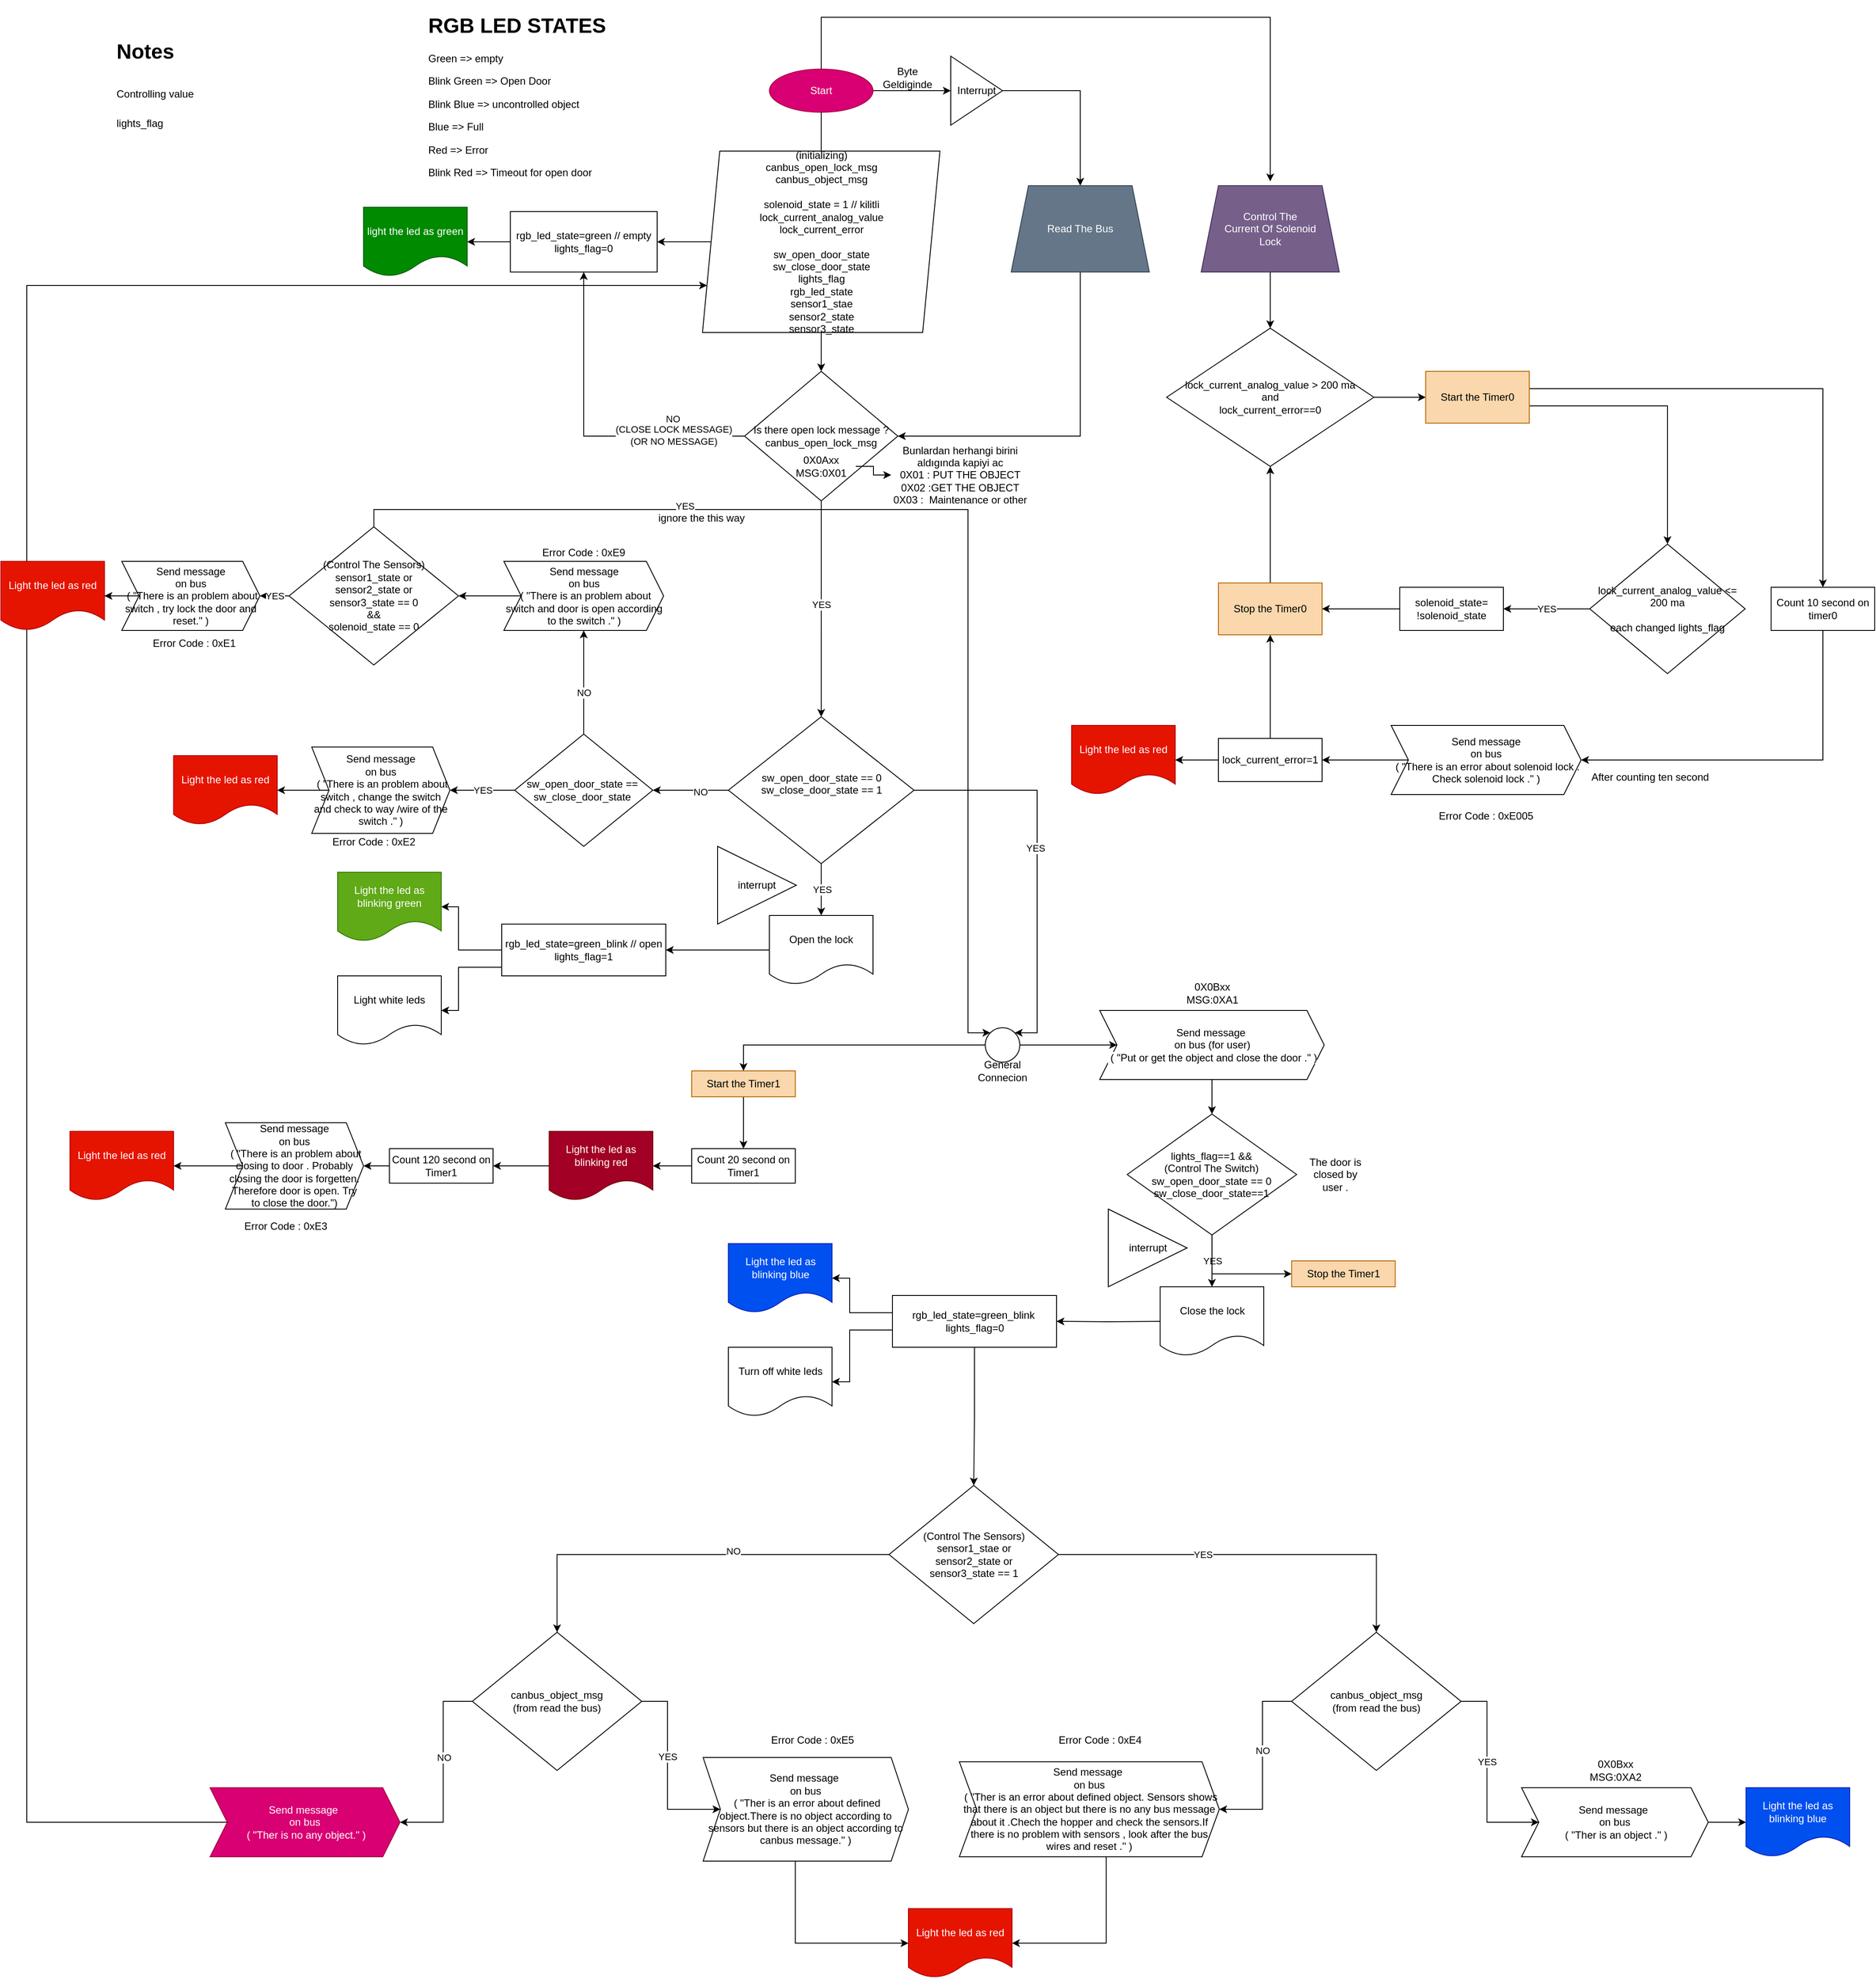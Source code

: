 <mxfile version="14.5.1" type="github">
  <diagram name="Page-1" id="edf60f1a-56cd-e834-aa8a-f176f3a09ee4">
    <mxGraphModel dx="1494" dy="1085" grid="1" gridSize="10" guides="1" tooltips="1" connect="1" arrows="1" fold="1" page="1" pageScale="1" pageWidth="1100" pageHeight="850" background="#ffffff" math="0" shadow="0">
      <root>
        <mxCell id="0" />
        <mxCell id="1" parent="0" />
        <mxCell id="D5FVr0X5BtPUz_qfZQi5-5" style="edgeStyle=orthogonalEdgeStyle;rounded=0;orthogonalLoop=1;jettySize=auto;html=1;" parent="1" source="D5FVr0X5BtPUz_qfZQi5-3" edge="1">
          <mxGeometry relative="1" as="geometry">
            <mxPoint x="-130.0" y="-540" as="targetPoint" />
          </mxGeometry>
        </mxCell>
        <mxCell id="D5FVr0X5BtPUz_qfZQi5-35" style="edgeStyle=orthogonalEdgeStyle;rounded=0;orthogonalLoop=1;jettySize=auto;html=1;entryX=0.5;entryY=0;entryDx=0;entryDy=0;" parent="1" source="D5FVr0X5BtPUz_qfZQi5-46" target="D5FVr0X5BtPUz_qfZQi5-34" edge="1">
          <mxGeometry relative="1" as="geometry" />
        </mxCell>
        <mxCell id="D5FVr0X5BtPUz_qfZQi5-44" style="edgeStyle=orthogonalEdgeStyle;rounded=0;orthogonalLoop=1;jettySize=auto;html=1;" parent="1" source="D5FVr0X5BtPUz_qfZQi5-3" edge="1">
          <mxGeometry relative="1" as="geometry">
            <mxPoint x="390" y="-530" as="targetPoint" />
            <Array as="points">
              <mxPoint x="-130" y="-720" />
            </Array>
          </mxGeometry>
        </mxCell>
        <mxCell id="D5FVr0X5BtPUz_qfZQi5-48" style="edgeStyle=orthogonalEdgeStyle;rounded=0;orthogonalLoop=1;jettySize=auto;html=1;entryX=0;entryY=0.5;entryDx=0;entryDy=0;" parent="1" source="D5FVr0X5BtPUz_qfZQi5-3" target="D5FVr0X5BtPUz_qfZQi5-46" edge="1">
          <mxGeometry relative="1" as="geometry">
            <mxPoint y="-635" as="targetPoint" />
          </mxGeometry>
        </mxCell>
        <mxCell id="D5FVr0X5BtPUz_qfZQi5-3" value="Start" style="ellipse;whiteSpace=wrap;html=1;fillColor=#d80073;strokeColor=#A50040;fontColor=#ffffff;" parent="1" vertex="1">
          <mxGeometry x="-190" y="-660" width="120" height="50" as="geometry" />
        </mxCell>
        <mxCell id="D5FVr0X5BtPUz_qfZQi5-10" style="edgeStyle=orthogonalEdgeStyle;rounded=0;orthogonalLoop=1;jettySize=auto;html=1;entryX=0.5;entryY=0;entryDx=0;entryDy=0;" parent="1" source="D5FVr0X5BtPUz_qfZQi5-6" edge="1">
          <mxGeometry relative="1" as="geometry">
            <mxPoint x="-130.0" y="-310" as="targetPoint" />
          </mxGeometry>
        </mxCell>
        <mxCell id="D5FVr0X5BtPUz_qfZQi5-16" style="edgeStyle=orthogonalEdgeStyle;rounded=0;orthogonalLoop=1;jettySize=auto;html=1;" parent="1" source="D5FVr0X5BtPUz_qfZQi5-6" edge="1">
          <mxGeometry relative="1" as="geometry">
            <mxPoint x="-320" y="-460" as="targetPoint" />
          </mxGeometry>
        </mxCell>
        <mxCell id="D5FVr0X5BtPUz_qfZQi5-6" value="(initializing)&lt;br&gt;canbus_open_lock_msg&lt;br&gt;canbus_object_msg&lt;br&gt;&lt;br&gt;solenoid_state = 1 // kilitli&lt;br&gt;lock_current_analog_value&lt;br&gt;lock_current_error&lt;br&gt;&lt;br&gt;sw_open_door_state&lt;br&gt;sw_close_door_state&lt;br&gt;lights_flag&lt;br&gt;rgb_led_state&lt;br&gt;sensor1_stae&lt;br&gt;sensor2_state&lt;br&gt;sensor3_state" style="shape=parallelogram;perimeter=parallelogramPerimeter;whiteSpace=wrap;html=1;fixedSize=1;" parent="1" vertex="1">
          <mxGeometry x="-267.5" y="-565" width="275" height="210" as="geometry" />
        </mxCell>
        <mxCell id="D5FVr0X5BtPUz_qfZQi5-15" style="edgeStyle=orthogonalEdgeStyle;rounded=0;orthogonalLoop=1;jettySize=auto;html=1;entryX=0.5;entryY=0;entryDx=0;entryDy=0;" parent="1" source="D5FVr0X5BtPUz_qfZQi5-11" target="D5FVr0X5BtPUz_qfZQi5-24" edge="1">
          <mxGeometry relative="1" as="geometry">
            <mxPoint x="-130" y="80" as="targetPoint" />
            <Array as="points" />
          </mxGeometry>
        </mxCell>
        <mxCell id="D5FVr0X5BtPUz_qfZQi5-21" value="YES" style="edgeLabel;html=1;align=center;verticalAlign=middle;resizable=0;points=[];" parent="D5FVr0X5BtPUz_qfZQi5-15" vertex="1" connectable="0">
          <mxGeometry x="-0.691" y="-1" relative="1" as="geometry">
            <mxPoint x="0.9" y="81.1" as="offset" />
          </mxGeometry>
        </mxCell>
        <mxCell id="D5FVr0X5BtPUz_qfZQi5-18" style="edgeStyle=orthogonalEdgeStyle;rounded=0;orthogonalLoop=1;jettySize=auto;html=1;entryX=0.5;entryY=1;entryDx=0;entryDy=0;" parent="1" source="D5FVr0X5BtPUz_qfZQi5-11" target="D5FVr0X5BtPUz_qfZQi5-17" edge="1">
          <mxGeometry relative="1" as="geometry" />
        </mxCell>
        <mxCell id="D5FVr0X5BtPUz_qfZQi5-19" value="NO" style="edgeLabel;html=1;align=center;verticalAlign=middle;resizable=0;points=[];" parent="D5FVr0X5BtPUz_qfZQi5-18" vertex="1" connectable="0">
          <mxGeometry x="-0.831" y="-2" relative="1" as="geometry">
            <mxPoint x="-51.5" y="-18.06" as="offset" />
          </mxGeometry>
        </mxCell>
        <mxCell id="D5FVr0X5BtPUz_qfZQi5-20" value="(CLOSE LOCK MESSAGE)&lt;br&gt;(OR NO MESSAGE)" style="edgeLabel;html=1;align=center;verticalAlign=middle;resizable=0;points=[];" parent="D5FVr0X5BtPUz_qfZQi5-18" vertex="1" connectable="0">
          <mxGeometry x="-0.439" y="-1" relative="1" as="geometry">
            <mxPoint x="22.5" as="offset" />
          </mxGeometry>
        </mxCell>
        <mxCell id="D5FVr0X5BtPUz_qfZQi5-11" value="Is there open lock message ?&lt;br&gt;canbus_open_lock_msg" style="rhombus;whiteSpace=wrap;html=1;" parent="1" vertex="1">
          <mxGeometry x="-218.75" y="-310" width="177.5" height="150" as="geometry" />
        </mxCell>
        <mxCell id="D5FVr0X5BtPUz_qfZQi5-33" style="edgeStyle=orthogonalEdgeStyle;rounded=0;orthogonalLoop=1;jettySize=auto;html=1;entryX=1;entryY=0.5;entryDx=0;entryDy=0;" parent="1" source="D5FVr0X5BtPUz_qfZQi5-17" target="D5FVr0X5BtPUz_qfZQi5-32" edge="1">
          <mxGeometry relative="1" as="geometry" />
        </mxCell>
        <mxCell id="D5FVr0X5BtPUz_qfZQi5-17" value="rgb_led_state=green // empty&lt;br&gt;lights_flag=0" style="rounded=0;whiteSpace=wrap;html=1;" parent="1" vertex="1">
          <mxGeometry x="-490" y="-495" width="170" height="70" as="geometry" />
        </mxCell>
        <mxCell id="D5FVr0X5BtPUz_qfZQi5-26" value="YES" style="edgeStyle=orthogonalEdgeStyle;rounded=0;orthogonalLoop=1;jettySize=auto;html=1;entryX=0.5;entryY=0;entryDx=0;entryDy=0;" parent="1" source="D5FVr0X5BtPUz_qfZQi5-24" edge="1">
          <mxGeometry relative="1" as="geometry">
            <mxPoint x="-130" y="320" as="targetPoint" />
            <Array as="points" />
          </mxGeometry>
        </mxCell>
        <mxCell id="D5FVr0X5BtPUz_qfZQi5-78" style="edgeStyle=orthogonalEdgeStyle;rounded=0;orthogonalLoop=1;jettySize=auto;html=1;entryX=1;entryY=0;entryDx=0;entryDy=0;" parent="1" source="D5FVr0X5BtPUz_qfZQi5-24" target="D5FVr0X5BtPUz_qfZQi5-171" edge="1">
          <mxGeometry relative="1" as="geometry">
            <mxPoint x="80" y="390" as="targetPoint" />
            <Array as="points">
              <mxPoint x="120" y="175" />
              <mxPoint x="120" y="456" />
            </Array>
          </mxGeometry>
        </mxCell>
        <mxCell id="D5FVr0X5BtPUz_qfZQi5-79" value="YES" style="edgeLabel;html=1;align=center;verticalAlign=middle;resizable=0;points=[];" parent="D5FVr0X5BtPUz_qfZQi5-78" vertex="1" connectable="0">
          <mxGeometry x="-0.069" y="-2" relative="1" as="geometry">
            <mxPoint as="offset" />
          </mxGeometry>
        </mxCell>
        <mxCell id="MWrZeghzE-EOdqpb_YKr-6" value="" style="edgeStyle=orthogonalEdgeStyle;rounded=0;orthogonalLoop=1;jettySize=auto;html=1;" parent="1" source="D5FVr0X5BtPUz_qfZQi5-24" target="MWrZeghzE-EOdqpb_YKr-3" edge="1">
          <mxGeometry relative="1" as="geometry" />
        </mxCell>
        <mxCell id="MWrZeghzE-EOdqpb_YKr-7" value="NO" style="edgeLabel;html=1;align=center;verticalAlign=middle;resizable=0;points=[];" parent="MWrZeghzE-EOdqpb_YKr-6" vertex="1" connectable="0">
          <mxGeometry x="-0.249" y="2" relative="1" as="geometry">
            <mxPoint as="offset" />
          </mxGeometry>
        </mxCell>
        <mxCell id="D5FVr0X5BtPUz_qfZQi5-24" value="sw_open_door_state == 0&lt;span&gt;&lt;br&gt;sw_close_door_state == 1&lt;br&gt;&lt;/span&gt;&lt;span&gt;&lt;br&gt;&lt;/span&gt;" style="rhombus;whiteSpace=wrap;html=1;" parent="1" vertex="1">
          <mxGeometry x="-237.5" y="90" width="215" height="170" as="geometry" />
        </mxCell>
        <mxCell id="D5FVr0X5BtPUz_qfZQi5-63" style="edgeStyle=orthogonalEdgeStyle;rounded=0;orthogonalLoop=1;jettySize=auto;html=1;entryX=1;entryY=0.5;entryDx=0;entryDy=0;" parent="1" source="D5FVr0X5BtPUz_qfZQi5-31" target="D5FVr0X5BtPUz_qfZQi5-61" edge="1">
          <mxGeometry relative="1" as="geometry" />
        </mxCell>
        <mxCell id="D5FVr0X5BtPUz_qfZQi5-31" value="Open the lock" style="shape=document;whiteSpace=wrap;html=1;boundedLbl=1;" parent="1" vertex="1">
          <mxGeometry x="-190" y="320" width="120" height="80" as="geometry" />
        </mxCell>
        <mxCell id="D5FVr0X5BtPUz_qfZQi5-32" value="light the led as green" style="shape=document;whiteSpace=wrap;html=1;boundedLbl=1;fillColor=#008a00;strokeColor=#005700;fontColor=#ffffff;" parent="1" vertex="1">
          <mxGeometry x="-660" y="-500" width="120" height="80" as="geometry" />
        </mxCell>
        <mxCell id="D5FVr0X5BtPUz_qfZQi5-36" style="edgeStyle=orthogonalEdgeStyle;rounded=0;orthogonalLoop=1;jettySize=auto;html=1;entryX=1;entryY=0.5;entryDx=0;entryDy=0;" parent="1" source="D5FVr0X5BtPUz_qfZQi5-34" target="D5FVr0X5BtPUz_qfZQi5-11" edge="1">
          <mxGeometry relative="1" as="geometry">
            <Array as="points">
              <mxPoint x="170" y="-235" />
            </Array>
          </mxGeometry>
        </mxCell>
        <mxCell id="D5FVr0X5BtPUz_qfZQi5-34" value="Read The Bus" style="shape=trapezoid;perimeter=trapezoidPerimeter;whiteSpace=wrap;html=1;fixedSize=1;fillColor=#647687;strokeColor=#314354;fontColor=#ffffff;" parent="1" vertex="1">
          <mxGeometry x="90" y="-525" width="160" height="100" as="geometry" />
        </mxCell>
        <mxCell id="D5FVr0X5BtPUz_qfZQi5-37" value="interrupt" style="triangle;whiteSpace=wrap;html=1;" parent="1" vertex="1">
          <mxGeometry x="202.5" y="660" width="91.25" height="90" as="geometry" />
        </mxCell>
        <mxCell id="MWrZeghzE-EOdqpb_YKr-21" style="edgeStyle=orthogonalEdgeStyle;rounded=0;orthogonalLoop=1;jettySize=auto;html=1;entryX=1;entryY=0.5;entryDx=0;entryDy=0;" parent="1" source="D5FVr0X5BtPUz_qfZQi5-40" target="MWrZeghzE-EOdqpb_YKr-20" edge="1">
          <mxGeometry relative="1" as="geometry" />
        </mxCell>
        <mxCell id="D5FVr0X5BtPUz_qfZQi5-40" value="Send message &lt;br&gt;on bus&lt;br&gt;&amp;nbsp;( &quot;There is an problem about switch and door is open according to the switch .&quot; )" style="shape=step;perimeter=stepPerimeter;whiteSpace=wrap;html=1;fixedSize=1;rotation=0;" parent="1" vertex="1">
          <mxGeometry x="-497.5" y="-90" width="185" height="80" as="geometry" />
        </mxCell>
        <mxCell id="D5FVr0X5BtPUz_qfZQi5-58" style="edgeStyle=orthogonalEdgeStyle;rounded=0;orthogonalLoop=1;jettySize=auto;html=1;" parent="1" source="D5FVr0X5BtPUz_qfZQi5-45" target="D5FVr0X5BtPUz_qfZQi5-57" edge="1">
          <mxGeometry relative="1" as="geometry" />
        </mxCell>
        <mxCell id="D5FVr0X5BtPUz_qfZQi5-45" value="Control The &lt;br&gt;Current Of Solenoid&lt;br&gt;Lock" style="shape=trapezoid;perimeter=trapezoidPerimeter;whiteSpace=wrap;html=1;fixedSize=1;fillColor=#76608a;strokeColor=#432D57;fontColor=#ffffff;" parent="1" vertex="1">
          <mxGeometry x="310" y="-525" width="160" height="100" as="geometry" />
        </mxCell>
        <mxCell id="D5FVr0X5BtPUz_qfZQi5-46" value="Interrupt" style="triangle;whiteSpace=wrap;html=1;" parent="1" vertex="1">
          <mxGeometry x="20" y="-675" width="60" height="80" as="geometry" />
        </mxCell>
        <mxCell id="D5FVr0X5BtPUz_qfZQi5-49" value="Byte Geldiginde&lt;br&gt;" style="text;html=1;strokeColor=none;fillColor=none;align=center;verticalAlign=middle;whiteSpace=wrap;rounded=0;" parent="1" vertex="1">
          <mxGeometry x="-50" y="-660" width="40" height="20" as="geometry" />
        </mxCell>
        <mxCell id="D5FVr0X5BtPUz_qfZQi5-52" value="YES" style="edgeStyle=orthogonalEdgeStyle;rounded=0;orthogonalLoop=1;jettySize=auto;html=1;exitX=0.5;exitY=1;exitDx=0;exitDy=0;" parent="1" source="D5FVr0X5BtPUz_qfZQi5-50" edge="1">
          <mxGeometry relative="1" as="geometry">
            <mxPoint x="322.5" y="750" as="targetPoint" />
            <mxPoint x="322.5" y="679.996" as="sourcePoint" />
            <Array as="points">
              <mxPoint x="323" y="720" />
              <mxPoint x="323" y="720" />
            </Array>
          </mxGeometry>
        </mxCell>
        <mxCell id="MWrZeghzE-EOdqpb_YKr-35" style="edgeStyle=orthogonalEdgeStyle;rounded=0;orthogonalLoop=1;jettySize=auto;html=1;entryX=0;entryY=0.5;entryDx=0;entryDy=0;" parent="1" source="D5FVr0X5BtPUz_qfZQi5-50" target="D5FVr0X5BtPUz_qfZQi5-103" edge="1">
          <mxGeometry relative="1" as="geometry">
            <Array as="points">
              <mxPoint x="323" y="735" />
            </Array>
          </mxGeometry>
        </mxCell>
        <mxCell id="D5FVr0X5BtPUz_qfZQi5-50" value="lights_flag==1 &amp;amp;&amp;amp;&lt;br&gt;(Control The Switch)&lt;br&gt;sw_open_door_state == 0&lt;br&gt;sw_close_door_state==1" style="rhombus;whiteSpace=wrap;html=1;" parent="1" vertex="1">
          <mxGeometry x="224.37" y="550" width="196.25" height="140" as="geometry" />
        </mxCell>
        <mxCell id="D5FVr0X5BtPUz_qfZQi5-56" value="Close the lock" style="shape=document;whiteSpace=wrap;html=1;boundedLbl=1;" parent="1" vertex="1">
          <mxGeometry x="262.5" y="750" width="120" height="80" as="geometry" />
        </mxCell>
        <mxCell id="D5FVr0X5BtPUz_qfZQi5-137" style="edgeStyle=orthogonalEdgeStyle;rounded=0;orthogonalLoop=1;jettySize=auto;html=1;" parent="1" source="D5FVr0X5BtPUz_qfZQi5-57" target="D5FVr0X5BtPUz_qfZQi5-136" edge="1">
          <mxGeometry relative="1" as="geometry" />
        </mxCell>
        <mxCell id="D5FVr0X5BtPUz_qfZQi5-57" value="lock_current_analog_value &amp;gt; 200 ma&lt;br&gt;and&lt;br&gt;lock_current_error==0" style="rhombus;whiteSpace=wrap;html=1;" parent="1" vertex="1">
          <mxGeometry x="270" y="-360" width="240" height="160" as="geometry" />
        </mxCell>
        <mxCell id="D5FVr0X5BtPUz_qfZQi5-163" style="edgeStyle=orthogonalEdgeStyle;rounded=0;orthogonalLoop=1;jettySize=auto;html=1;entryX=1;entryY=0.5;entryDx=0;entryDy=0;" parent="1" source="D5FVr0X5BtPUz_qfZQi5-59" target="D5FVr0X5BtPUz_qfZQi5-161" edge="1">
          <mxGeometry relative="1" as="geometry" />
        </mxCell>
        <mxCell id="D5FVr0X5BtPUz_qfZQi5-59" value="Send message &lt;br&gt;on bus&lt;br&gt;&amp;nbsp;( &quot;There is an error about solenoid lock . Check solenoid lock .&quot; )" style="shape=step;perimeter=stepPerimeter;whiteSpace=wrap;html=1;fixedSize=1;rotation=0;" parent="1" vertex="1">
          <mxGeometry x="530" y="100" width="220" height="80" as="geometry" />
        </mxCell>
        <mxCell id="D5FVr0X5BtPUz_qfZQi5-65" style="edgeStyle=orthogonalEdgeStyle;rounded=0;orthogonalLoop=1;jettySize=auto;html=1;entryX=1;entryY=0.5;entryDx=0;entryDy=0;" parent="1" source="D5FVr0X5BtPUz_qfZQi5-61" target="D5FVr0X5BtPUz_qfZQi5-64" edge="1">
          <mxGeometry relative="1" as="geometry">
            <Array as="points">
              <mxPoint x="-550" y="360" />
              <mxPoint x="-550" y="310" />
            </Array>
          </mxGeometry>
        </mxCell>
        <mxCell id="D5FVr0X5BtPUz_qfZQi5-67" style="edgeStyle=orthogonalEdgeStyle;rounded=0;orthogonalLoop=1;jettySize=auto;html=1;entryX=1;entryY=0.5;entryDx=0;entryDy=0;" parent="1" source="D5FVr0X5BtPUz_qfZQi5-61" target="D5FVr0X5BtPUz_qfZQi5-66" edge="1">
          <mxGeometry relative="1" as="geometry">
            <Array as="points">
              <mxPoint x="-550" y="380" />
              <mxPoint x="-550" y="430" />
            </Array>
          </mxGeometry>
        </mxCell>
        <mxCell id="D5FVr0X5BtPUz_qfZQi5-61" value="&lt;span&gt;rgb_led_state=green_blink // open&lt;/span&gt;&lt;br&gt;&lt;span&gt;lights_flag=1&lt;br&gt;&lt;/span&gt;" style="rounded=0;whiteSpace=wrap;html=1;" parent="1" vertex="1">
          <mxGeometry x="-500" y="330" width="190" height="60" as="geometry" />
        </mxCell>
        <mxCell id="D5FVr0X5BtPUz_qfZQi5-64" value="Light the led as blinking green" style="shape=document;whiteSpace=wrap;html=1;boundedLbl=1;fillColor=#60a917;strokeColor=#2D7600;fontColor=#ffffff;" parent="1" vertex="1">
          <mxGeometry x="-690" y="270" width="120" height="80" as="geometry" />
        </mxCell>
        <mxCell id="D5FVr0X5BtPUz_qfZQi5-66" value="Light white leds" style="shape=document;whiteSpace=wrap;html=1;boundedLbl=1;" parent="1" vertex="1">
          <mxGeometry x="-690" y="390" width="120" height="80" as="geometry" />
        </mxCell>
        <mxCell id="D5FVr0X5BtPUz_qfZQi5-68" style="edgeStyle=orthogonalEdgeStyle;rounded=0;orthogonalLoop=1;jettySize=auto;html=1;entryX=1;entryY=0.5;entryDx=0;entryDy=0;" parent="1" target="D5FVr0X5BtPUz_qfZQi5-71" edge="1">
          <mxGeometry relative="1" as="geometry">
            <mxPoint x="262.5" y="790" as="sourcePoint" />
          </mxGeometry>
        </mxCell>
        <mxCell id="D5FVr0X5BtPUz_qfZQi5-69" style="edgeStyle=orthogonalEdgeStyle;rounded=0;orthogonalLoop=1;jettySize=auto;html=1;entryX=1;entryY=0.5;entryDx=0;entryDy=0;" parent="1" source="D5FVr0X5BtPUz_qfZQi5-71" target="D5FVr0X5BtPUz_qfZQi5-72" edge="1">
          <mxGeometry relative="1" as="geometry">
            <Array as="points">
              <mxPoint x="-97" y="780" />
              <mxPoint x="-97" y="740" />
            </Array>
          </mxGeometry>
        </mxCell>
        <mxCell id="D5FVr0X5BtPUz_qfZQi5-70" style="edgeStyle=orthogonalEdgeStyle;rounded=0;orthogonalLoop=1;jettySize=auto;html=1;entryX=1;entryY=0.5;entryDx=0;entryDy=0;" parent="1" source="D5FVr0X5BtPUz_qfZQi5-71" target="D5FVr0X5BtPUz_qfZQi5-73" edge="1">
          <mxGeometry relative="1" as="geometry">
            <Array as="points">
              <mxPoint x="-97" y="800" />
              <mxPoint x="-97" y="860" />
            </Array>
          </mxGeometry>
        </mxCell>
        <mxCell id="D5FVr0X5BtPUz_qfZQi5-192" style="edgeStyle=orthogonalEdgeStyle;rounded=0;orthogonalLoop=1;jettySize=auto;html=1;entryX=0.5;entryY=0;entryDx=0;entryDy=0;" parent="1" source="D5FVr0X5BtPUz_qfZQi5-71" target="D5FVr0X5BtPUz_qfZQi5-106" edge="1">
          <mxGeometry relative="1" as="geometry" />
        </mxCell>
        <mxCell id="D5FVr0X5BtPUz_qfZQi5-71" value="&lt;span&gt;rgb_led_state=green_blink&amp;nbsp;&lt;/span&gt;&lt;br&gt;lights_flag=0" style="rounded=0;whiteSpace=wrap;html=1;" parent="1" vertex="1">
          <mxGeometry x="-47.5" y="760" width="190" height="60" as="geometry" />
        </mxCell>
        <mxCell id="D5FVr0X5BtPUz_qfZQi5-72" value="Light the led as blinking blue" style="shape=document;whiteSpace=wrap;html=1;boundedLbl=1;fillColor=#0050ef;strokeColor=#001DBC;fontColor=#ffffff;" parent="1" vertex="1">
          <mxGeometry x="-237.5" y="700" width="120" height="80" as="geometry" />
        </mxCell>
        <mxCell id="D5FVr0X5BtPUz_qfZQi5-73" value="Turn off white leds" style="shape=document;whiteSpace=wrap;html=1;boundedLbl=1;" parent="1" vertex="1">
          <mxGeometry x="-237.5" y="820" width="120" height="80" as="geometry" />
        </mxCell>
        <mxCell id="D5FVr0X5BtPUz_qfZQi5-74" value="&lt;h1&gt;RGB LED STATES&lt;/h1&gt;&lt;p&gt;Green =&amp;gt; empty&lt;/p&gt;&lt;p&gt;Blink Green =&amp;gt; Open Door&lt;/p&gt;&lt;p&gt;Blink Blue =&amp;gt; uncontrolled object&lt;/p&gt;&lt;p&gt;Blue =&amp;gt; Full&lt;/p&gt;&lt;p&gt;Red =&amp;gt; Error&lt;/p&gt;&lt;p&gt;Blink Red =&amp;gt; Timeout for open door&lt;/p&gt;&lt;p&gt;&lt;br&gt;&lt;/p&gt;&lt;p&gt;&lt;br&gt;&lt;/p&gt;" style="text;html=1;strokeColor=none;fillColor=none;spacing=5;spacingTop=-20;whiteSpace=wrap;overflow=hidden;rounded=0;" parent="1" vertex="1">
          <mxGeometry x="-590" y="-730" width="230" height="200" as="geometry" />
        </mxCell>
        <mxCell id="D5FVr0X5BtPUz_qfZQi5-75" value="interrupt" style="triangle;whiteSpace=wrap;html=1;" parent="1" vertex="1">
          <mxGeometry x="-250" y="240" width="91.25" height="90" as="geometry" />
        </mxCell>
        <mxCell id="D5FVr0X5BtPUz_qfZQi5-91" value="The door is closed by user ." style="text;html=1;strokeColor=none;fillColor=none;align=center;verticalAlign=middle;whiteSpace=wrap;rounded=0;" parent="1" vertex="1">
          <mxGeometry x="430" y="590" width="70.62" height="60" as="geometry" />
        </mxCell>
        <mxCell id="D5FVr0X5BtPUz_qfZQi5-181" style="edgeStyle=orthogonalEdgeStyle;rounded=0;orthogonalLoop=1;jettySize=auto;html=1;entryX=0.5;entryY=0;entryDx=0;entryDy=0;" parent="1" source="D5FVr0X5BtPUz_qfZQi5-96" target="D5FVr0X5BtPUz_qfZQi5-180" edge="1">
          <mxGeometry relative="1" as="geometry" />
        </mxCell>
        <mxCell id="D5FVr0X5BtPUz_qfZQi5-96" value="Start the Timer1" style="rounded=0;whiteSpace=wrap;html=1;fillColor=#fad7ac;strokeColor=#b46504;" parent="1" vertex="1">
          <mxGeometry x="-280" y="500" width="120" height="30" as="geometry" />
        </mxCell>
        <mxCell id="D5FVr0X5BtPUz_qfZQi5-190" style="edgeStyle=orthogonalEdgeStyle;rounded=0;orthogonalLoop=1;jettySize=auto;html=1;entryX=0.5;entryY=0;entryDx=0;entryDy=0;" parent="1" source="D5FVr0X5BtPUz_qfZQi5-100" target="D5FVr0X5BtPUz_qfZQi5-50" edge="1">
          <mxGeometry relative="1" as="geometry" />
        </mxCell>
        <mxCell id="D5FVr0X5BtPUz_qfZQi5-100" value="&lt;span style=&quot;background-color: rgb(255 , 255 , 255)&quot;&gt;Send message&amp;nbsp;&lt;/span&gt;&lt;br&gt;&lt;span style=&quot;background-color: rgb(255 , 255 , 255)&quot;&gt;on bus (for user)&lt;/span&gt;&lt;br&gt;&lt;span style=&quot;background-color: rgb(255 , 255 , 255)&quot;&gt;&amp;nbsp;( &quot;Put or get the object and close the door .&quot; )&lt;/span&gt;" style="shape=step;perimeter=stepPerimeter;whiteSpace=wrap;html=1;fixedSize=1;" parent="1" vertex="1">
          <mxGeometry x="192.5" y="430" width="260" height="80" as="geometry" />
        </mxCell>
        <mxCell id="D5FVr0X5BtPUz_qfZQi5-103" value="Stop the Timer1" style="rounded=0;whiteSpace=wrap;html=1;fillColor=#fad7ac;strokeColor=#b46504;" parent="1" vertex="1">
          <mxGeometry x="414.75" y="720" width="120" height="30" as="geometry" />
        </mxCell>
        <mxCell id="D5FVr0X5BtPUz_qfZQi5-118" value="YES" style="edgeStyle=orthogonalEdgeStyle;rounded=0;orthogonalLoop=1;jettySize=auto;html=1;entryX=0.5;entryY=0;entryDx=0;entryDy=0;" parent="1" source="D5FVr0X5BtPUz_qfZQi5-106" target="D5FVr0X5BtPUz_qfZQi5-117" edge="1">
          <mxGeometry x="-0.271" relative="1" as="geometry">
            <Array as="points">
              <mxPoint x="513" y="1060" />
            </Array>
            <mxPoint as="offset" />
          </mxGeometry>
        </mxCell>
        <mxCell id="D5FVr0X5BtPUz_qfZQi5-131" style="edgeStyle=orthogonalEdgeStyle;rounded=0;orthogonalLoop=1;jettySize=auto;html=1;entryX=0.5;entryY=0;entryDx=0;entryDy=0;" parent="1" source="D5FVr0X5BtPUz_qfZQi5-106" target="D5FVr0X5BtPUz_qfZQi5-130" edge="1">
          <mxGeometry relative="1" as="geometry" />
        </mxCell>
        <mxCell id="D5FVr0X5BtPUz_qfZQi5-132" value="NO&lt;br&gt;" style="edgeLabel;html=1;align=center;verticalAlign=middle;resizable=0;points=[];" parent="D5FVr0X5BtPUz_qfZQi5-131" vertex="1" connectable="0">
          <mxGeometry x="-0.235" y="-4" relative="1" as="geometry">
            <mxPoint x="1" as="offset" />
          </mxGeometry>
        </mxCell>
        <mxCell id="D5FVr0X5BtPUz_qfZQi5-106" value="(Control The Sensors)&lt;br&gt;sensor1_stae or&lt;br&gt;sensor2_state or&lt;br&gt;sensor3_state == 1" style="rhombus;whiteSpace=wrap;html=1;" parent="1" vertex="1">
          <mxGeometry x="-51.5" y="980" width="196.25" height="160" as="geometry" />
        </mxCell>
        <mxCell id="D5FVr0X5BtPUz_qfZQi5-135" style="edgeStyle=orthogonalEdgeStyle;rounded=0;orthogonalLoop=1;jettySize=auto;html=1;" parent="1" source="D5FVr0X5BtPUz_qfZQi5-107" target="D5FVr0X5BtPUz_qfZQi5-134" edge="1">
          <mxGeometry relative="1" as="geometry" />
        </mxCell>
        <mxCell id="D5FVr0X5BtPUz_qfZQi5-107" value="&lt;span style=&quot;background-color: rgb(255 , 255 , 255)&quot;&gt;Send message&amp;nbsp;&lt;/span&gt;&lt;br&gt;&lt;span style=&quot;background-color: rgb(255 , 255 , 255)&quot;&gt;on bus&lt;/span&gt;&lt;br&gt;&lt;span style=&quot;background-color: rgb(255 , 255 , 255)&quot;&gt;&amp;nbsp;( &quot;Ther is an object .&quot; )&lt;/span&gt;" style="shape=step;perimeter=stepPerimeter;whiteSpace=wrap;html=1;fixedSize=1;" parent="1" vertex="1">
          <mxGeometry x="681" y="1330" width="216.25" height="80" as="geometry" />
        </mxCell>
        <mxCell id="D5FVr0X5BtPUz_qfZQi5-167" style="edgeStyle=orthogonalEdgeStyle;rounded=0;orthogonalLoop=1;jettySize=auto;html=1;entryX=1;entryY=0.5;entryDx=0;entryDy=0;" parent="1" source="D5FVr0X5BtPUz_qfZQi5-111" target="D5FVr0X5BtPUz_qfZQi5-166" edge="1">
          <mxGeometry relative="1" as="geometry">
            <Array as="points">
              <mxPoint x="200" y="1510" />
            </Array>
          </mxGeometry>
        </mxCell>
        <mxCell id="D5FVr0X5BtPUz_qfZQi5-111" value="&lt;span&gt;Send message&amp;nbsp;&lt;/span&gt;&lt;br style=&quot;background-color: rgb(248 , 249 , 250)&quot;&gt;&lt;span&gt;on bus&lt;/span&gt;&lt;br style=&quot;background-color: rgb(248 , 249 , 250)&quot;&gt;&lt;span&gt;&amp;nbsp;( &quot;Ther is an error about defined object. Sensors shows that there is an object but there is no any bus message about it .Chech the hopper and check the sensors.If there is no problem with sensors , look after the bus wires and reset .&quot; )&lt;/span&gt;" style="shape=step;perimeter=stepPerimeter;whiteSpace=wrap;html=1;fixedSize=1;rotation=0;" parent="1" vertex="1">
          <mxGeometry x="30" y="1300" width="301" height="110" as="geometry" />
        </mxCell>
        <mxCell id="D5FVr0X5BtPUz_qfZQi5-120" value="YES" style="edgeStyle=orthogonalEdgeStyle;rounded=0;orthogonalLoop=1;jettySize=auto;html=1;entryX=0;entryY=0.5;entryDx=0;entryDy=0;" parent="1" source="D5FVr0X5BtPUz_qfZQi5-117" target="D5FVr0X5BtPUz_qfZQi5-107" edge="1">
          <mxGeometry x="-0.13" relative="1" as="geometry">
            <Array as="points">
              <mxPoint x="641" y="1230" />
              <mxPoint x="641" y="1370" />
            </Array>
            <mxPoint as="offset" />
          </mxGeometry>
        </mxCell>
        <mxCell id="D5FVr0X5BtPUz_qfZQi5-122" style="edgeStyle=orthogonalEdgeStyle;rounded=0;orthogonalLoop=1;jettySize=auto;html=1;entryX=1;entryY=0.5;entryDx=0;entryDy=0;" parent="1" source="D5FVr0X5BtPUz_qfZQi5-117" target="D5FVr0X5BtPUz_qfZQi5-111" edge="1">
          <mxGeometry relative="1" as="geometry">
            <mxPoint x="341" y="1370" as="targetPoint" />
            <Array as="points">
              <mxPoint x="381" y="1230" />
              <mxPoint x="381" y="1355" />
            </Array>
          </mxGeometry>
        </mxCell>
        <mxCell id="D5FVr0X5BtPUz_qfZQi5-123" value="NO" style="edgeLabel;html=1;align=center;verticalAlign=middle;resizable=0;points=[];" parent="D5FVr0X5BtPUz_qfZQi5-122" vertex="1" connectable="0">
          <mxGeometry x="-0.009" relative="1" as="geometry">
            <mxPoint y="-12.92" as="offset" />
          </mxGeometry>
        </mxCell>
        <mxCell id="D5FVr0X5BtPUz_qfZQi5-117" value="canbus_object_msg&lt;br&gt;(from read the bus)" style="rhombus;whiteSpace=wrap;html=1;" parent="1" vertex="1">
          <mxGeometry x="414.75" y="1150" width="196.25" height="160" as="geometry" />
        </mxCell>
        <mxCell id="D5FVr0X5BtPUz_qfZQi5-168" style="edgeStyle=orthogonalEdgeStyle;rounded=0;orthogonalLoop=1;jettySize=auto;html=1;entryX=0;entryY=0.5;entryDx=0;entryDy=0;" parent="1" source="D5FVr0X5BtPUz_qfZQi5-125" target="D5FVr0X5BtPUz_qfZQi5-166" edge="1">
          <mxGeometry relative="1" as="geometry">
            <mxPoint x="-69" y="1610" as="targetPoint" />
            <Array as="points">
              <mxPoint x="-160" y="1440" />
              <mxPoint x="-160" y="1510" />
            </Array>
          </mxGeometry>
        </mxCell>
        <mxCell id="D5FVr0X5BtPUz_qfZQi5-125" value="Send message&amp;nbsp;&lt;br&gt;on bus&lt;br&gt;&amp;nbsp;( &quot;Ther is an error about defined object.There is no object according to sensors but there is an object according to canbus message.&quot; )" style="shape=step;perimeter=stepPerimeter;whiteSpace=wrap;html=1;fixedSize=1;" parent="1" vertex="1">
          <mxGeometry x="-266.75" y="1295" width="237.75" height="120" as="geometry" />
        </mxCell>
        <mxCell id="D5FVr0X5BtPUz_qfZQi5-126" value="&lt;span&gt;Send message&amp;nbsp;&lt;/span&gt;&lt;br style=&quot;background-color: rgb(248 , 249 , 250)&quot;&gt;&lt;span&gt;on bus&lt;/span&gt;&lt;br style=&quot;background-color: rgb(248 , 249 , 250)&quot;&gt;&lt;span&gt;&amp;nbsp;( &quot;Ther is no any object.&quot; )&lt;/span&gt;" style="shape=step;perimeter=stepPerimeter;whiteSpace=wrap;html=1;fixedSize=1;rotation=0;fillColor=#d80073;strokeColor=#A50040;fontColor=#ffffff;" parent="1" vertex="1">
          <mxGeometry x="-837.75" y="1330" width="220" height="80" as="geometry" />
        </mxCell>
        <mxCell id="D5FVr0X5BtPUz_qfZQi5-127" value="YES" style="edgeStyle=orthogonalEdgeStyle;rounded=0;orthogonalLoop=1;jettySize=auto;html=1;entryX=0;entryY=0.5;entryDx=0;entryDy=0;" parent="1" source="D5FVr0X5BtPUz_qfZQi5-130" target="D5FVr0X5BtPUz_qfZQi5-125" edge="1">
          <mxGeometry x="-0.13" relative="1" as="geometry">
            <Array as="points">
              <mxPoint x="-308" y="1230" />
              <mxPoint x="-308" y="1355" />
            </Array>
            <mxPoint as="offset" />
          </mxGeometry>
        </mxCell>
        <mxCell id="D5FVr0X5BtPUz_qfZQi5-128" style="edgeStyle=orthogonalEdgeStyle;rounded=0;orthogonalLoop=1;jettySize=auto;html=1;entryX=1;entryY=0.5;entryDx=0;entryDy=0;" parent="1" source="D5FVr0X5BtPUz_qfZQi5-130" target="D5FVr0X5BtPUz_qfZQi5-126" edge="1">
          <mxGeometry relative="1" as="geometry">
            <mxPoint x="-607.75" y="1370" as="targetPoint" />
            <Array as="points">
              <mxPoint x="-567.75" y="1230" />
              <mxPoint x="-567.75" y="1370" />
            </Array>
          </mxGeometry>
        </mxCell>
        <mxCell id="D5FVr0X5BtPUz_qfZQi5-129" value="NO" style="edgeLabel;html=1;align=center;verticalAlign=middle;resizable=0;points=[];" parent="D5FVr0X5BtPUz_qfZQi5-128" vertex="1" connectable="0">
          <mxGeometry x="-0.009" relative="1" as="geometry">
            <mxPoint y="-12.92" as="offset" />
          </mxGeometry>
        </mxCell>
        <mxCell id="D5FVr0X5BtPUz_qfZQi5-130" value="canbus_object_msg&lt;br&gt;(from read the bus)" style="rhombus;whiteSpace=wrap;html=1;" parent="1" vertex="1">
          <mxGeometry x="-534" y="1150" width="196.25" height="160" as="geometry" />
        </mxCell>
        <mxCell id="D5FVr0X5BtPUz_qfZQi5-134" value="Light the led as blinking blue" style="shape=document;whiteSpace=wrap;html=1;boundedLbl=1;fillColor=#0050ef;strokeColor=#001DBC;fontColor=#ffffff;" parent="1" vertex="1">
          <mxGeometry x="941" y="1330" width="120" height="80" as="geometry" />
        </mxCell>
        <mxCell id="D5FVr0X5BtPUz_qfZQi5-152" style="edgeStyle=orthogonalEdgeStyle;rounded=0;orthogonalLoop=1;jettySize=auto;html=1;" parent="1" source="D5FVr0X5BtPUz_qfZQi5-136" target="D5FVr0X5BtPUz_qfZQi5-139" edge="1">
          <mxGeometry relative="1" as="geometry">
            <Array as="points">
              <mxPoint x="1030" y="-290" />
            </Array>
          </mxGeometry>
        </mxCell>
        <mxCell id="MWrZeghzE-EOdqpb_YKr-19" style="edgeStyle=orthogonalEdgeStyle;rounded=0;orthogonalLoop=1;jettySize=auto;html=1;" parent="1" source="D5FVr0X5BtPUz_qfZQi5-136" target="D5FVr0X5BtPUz_qfZQi5-140" edge="1">
          <mxGeometry relative="1" as="geometry">
            <Array as="points">
              <mxPoint x="850" y="-270" />
            </Array>
          </mxGeometry>
        </mxCell>
        <mxCell id="D5FVr0X5BtPUz_qfZQi5-136" value="Start the Timer0" style="rounded=0;whiteSpace=wrap;html=1;fillColor=#fad7ac;strokeColor=#b46504;" parent="1" vertex="1">
          <mxGeometry x="570" y="-310" width="120" height="60" as="geometry" />
        </mxCell>
        <mxCell id="D5FVr0X5BtPUz_qfZQi5-154" style="edgeStyle=orthogonalEdgeStyle;rounded=0;orthogonalLoop=1;jettySize=auto;html=1;entryX=1;entryY=0.5;entryDx=0;entryDy=0;" parent="1" source="D5FVr0X5BtPUz_qfZQi5-139" target="D5FVr0X5BtPUz_qfZQi5-59" edge="1">
          <mxGeometry relative="1" as="geometry">
            <Array as="points">
              <mxPoint x="1030" y="140" />
            </Array>
          </mxGeometry>
        </mxCell>
        <mxCell id="D5FVr0X5BtPUz_qfZQi5-139" value="Count 10 second on timer0" style="rounded=0;whiteSpace=wrap;html=1;" parent="1" vertex="1">
          <mxGeometry x="970" y="-60" width="120" height="50" as="geometry" />
        </mxCell>
        <mxCell id="MWrZeghzE-EOdqpb_YKr-17" value="YES" style="edgeStyle=orthogonalEdgeStyle;rounded=0;orthogonalLoop=1;jettySize=auto;html=1;entryX=1;entryY=0.5;entryDx=0;entryDy=0;" parent="1" source="D5FVr0X5BtPUz_qfZQi5-140" target="MWrZeghzE-EOdqpb_YKr-16" edge="1">
          <mxGeometry relative="1" as="geometry" />
        </mxCell>
        <mxCell id="D5FVr0X5BtPUz_qfZQi5-140" value="lock_current_analog_value &amp;lt;= 200 ma&lt;br&gt;&lt;br&gt;each changed lights_flag" style="rhombus;whiteSpace=wrap;html=1;" parent="1" vertex="1">
          <mxGeometry x="760" y="-110" width="180" height="150" as="geometry" />
        </mxCell>
        <mxCell id="D5FVr0X5BtPUz_qfZQi5-144" style="edgeStyle=orthogonalEdgeStyle;rounded=0;orthogonalLoop=1;jettySize=auto;html=1;entryX=0.5;entryY=1;entryDx=0;entryDy=0;" parent="1" source="D5FVr0X5BtPUz_qfZQi5-142" target="D5FVr0X5BtPUz_qfZQi5-57" edge="1">
          <mxGeometry relative="1" as="geometry" />
        </mxCell>
        <mxCell id="D5FVr0X5BtPUz_qfZQi5-142" value="Stop the Timer0" style="rounded=0;whiteSpace=wrap;html=1;fillColor=#fad7ac;strokeColor=#b46504;" parent="1" vertex="1">
          <mxGeometry x="330" y="-65" width="120" height="60" as="geometry" />
        </mxCell>
        <mxCell id="D5FVr0X5BtPUz_qfZQi5-160" value="After counting ten second&lt;br&gt;" style="text;html=1;strokeColor=none;fillColor=none;align=center;verticalAlign=middle;whiteSpace=wrap;rounded=0;" parent="1" vertex="1">
          <mxGeometry x="760" y="150" width="140" height="20" as="geometry" />
        </mxCell>
        <mxCell id="D5FVr0X5BtPUz_qfZQi5-162" value="" style="edgeStyle=orthogonalEdgeStyle;rounded=0;orthogonalLoop=1;jettySize=auto;html=1;" parent="1" source="D5FVr0X5BtPUz_qfZQi5-161" target="D5FVr0X5BtPUz_qfZQi5-142" edge="1">
          <mxGeometry relative="1" as="geometry" />
        </mxCell>
        <mxCell id="D5FVr0X5BtPUz_qfZQi5-165" value="" style="edgeStyle=orthogonalEdgeStyle;rounded=0;orthogonalLoop=1;jettySize=auto;html=1;" parent="1" source="D5FVr0X5BtPUz_qfZQi5-161" target="D5FVr0X5BtPUz_qfZQi5-164" edge="1">
          <mxGeometry relative="1" as="geometry" />
        </mxCell>
        <mxCell id="D5FVr0X5BtPUz_qfZQi5-161" value="&lt;span&gt;lock_current_error=1&lt;/span&gt;" style="rounded=0;whiteSpace=wrap;html=1;" parent="1" vertex="1">
          <mxGeometry x="330" y="115" width="120" height="50" as="geometry" />
        </mxCell>
        <mxCell id="D5FVr0X5BtPUz_qfZQi5-164" value="Light the led as red" style="shape=document;whiteSpace=wrap;html=1;boundedLbl=1;fillColor=#e51400;strokeColor=#B20000;fontColor=#ffffff;" parent="1" vertex="1">
          <mxGeometry x="160" y="100" width="120" height="80" as="geometry" />
        </mxCell>
        <mxCell id="D5FVr0X5BtPUz_qfZQi5-166" value="Light the led as red" style="shape=document;whiteSpace=wrap;html=1;boundedLbl=1;fillColor=#e51400;strokeColor=#B20000;fontColor=#ffffff;" parent="1" vertex="1">
          <mxGeometry x="-29" y="1470" width="120" height="80" as="geometry" />
        </mxCell>
        <mxCell id="MWrZeghzE-EOdqpb_YKr-2" style="edgeStyle=orthogonalEdgeStyle;rounded=0;orthogonalLoop=1;jettySize=auto;html=1;entryX=0;entryY=0.75;entryDx=0;entryDy=0;exitX=0;exitY=0.5;exitDx=0;exitDy=0;" parent="1" source="D5FVr0X5BtPUz_qfZQi5-126" target="D5FVr0X5BtPUz_qfZQi5-6" edge="1">
          <mxGeometry relative="1" as="geometry">
            <mxPoint x="-1029" y="1370" as="sourcePoint" />
            <Array as="points">
              <mxPoint x="-1050" y="1370" />
              <mxPoint x="-1050" y="-409" />
            </Array>
          </mxGeometry>
        </mxCell>
        <mxCell id="D5FVr0X5BtPUz_qfZQi5-172" style="edgeStyle=orthogonalEdgeStyle;rounded=0;orthogonalLoop=1;jettySize=auto;html=1;exitX=0;exitY=0.5;exitDx=0;exitDy=0;" parent="1" source="D5FVr0X5BtPUz_qfZQi5-171" target="D5FVr0X5BtPUz_qfZQi5-96" edge="1">
          <mxGeometry relative="1" as="geometry">
            <mxPoint x="-30" y="470" as="sourcePoint" />
          </mxGeometry>
        </mxCell>
        <mxCell id="D5FVr0X5BtPUz_qfZQi5-173" style="edgeStyle=orthogonalEdgeStyle;rounded=0;orthogonalLoop=1;jettySize=auto;html=1;entryX=0;entryY=0.5;entryDx=0;entryDy=0;" parent="1" source="D5FVr0X5BtPUz_qfZQi5-171" target="D5FVr0X5BtPUz_qfZQi5-100" edge="1">
          <mxGeometry relative="1" as="geometry">
            <Array as="points">
              <mxPoint x="170" y="470" />
              <mxPoint x="170" y="470" />
            </Array>
          </mxGeometry>
        </mxCell>
        <mxCell id="D5FVr0X5BtPUz_qfZQi5-171" value="" style="ellipse;whiteSpace=wrap;html=1;aspect=fixed;" parent="1" vertex="1">
          <mxGeometry x="60" y="450" width="40" height="40" as="geometry" />
        </mxCell>
        <mxCell id="MWrZeghzE-EOdqpb_YKr-33" value="" style="edgeStyle=orthogonalEdgeStyle;rounded=0;orthogonalLoop=1;jettySize=auto;html=1;" parent="1" source="D5FVr0X5BtPUz_qfZQi5-180" target="D5FVr0X5BtPUz_qfZQi5-183" edge="1">
          <mxGeometry relative="1" as="geometry" />
        </mxCell>
        <mxCell id="D5FVr0X5BtPUz_qfZQi5-180" value="Count 20 second on Timer1" style="rounded=0;whiteSpace=wrap;html=1;" parent="1" vertex="1">
          <mxGeometry x="-280" y="590" width="120" height="40" as="geometry" />
        </mxCell>
        <mxCell id="MWrZeghzE-EOdqpb_YKr-38" style="edgeStyle=orthogonalEdgeStyle;rounded=0;orthogonalLoop=1;jettySize=auto;html=1;entryX=1;entryY=0.5;entryDx=0;entryDy=0;" parent="1" source="D5FVr0X5BtPUz_qfZQi5-183" target="MWrZeghzE-EOdqpb_YKr-37" edge="1">
          <mxGeometry relative="1" as="geometry" />
        </mxCell>
        <mxCell id="D5FVr0X5BtPUz_qfZQi5-183" value="Light the led as blinking red" style="shape=document;whiteSpace=wrap;html=1;boundedLbl=1;fillColor=#a20025;strokeColor=#6F0000;fontColor=#ffffff;" parent="1" vertex="1">
          <mxGeometry x="-445" y="570" width="120" height="80" as="geometry" />
        </mxCell>
        <mxCell id="MWrZeghzE-EOdqpb_YKr-11" value="NO" style="edgeStyle=orthogonalEdgeStyle;rounded=0;orthogonalLoop=1;jettySize=auto;html=1;entryX=0.5;entryY=1;entryDx=0;entryDy=0;" parent="1" source="MWrZeghzE-EOdqpb_YKr-3" target="D5FVr0X5BtPUz_qfZQi5-40" edge="1">
          <mxGeometry x="-0.2" relative="1" as="geometry">
            <mxPoint as="offset" />
          </mxGeometry>
        </mxCell>
        <mxCell id="MWrZeghzE-EOdqpb_YKr-13" value="YES" style="edgeStyle=orthogonalEdgeStyle;rounded=0;orthogonalLoop=1;jettySize=auto;html=1;entryX=1;entryY=0.5;entryDx=0;entryDy=0;" parent="1" source="MWrZeghzE-EOdqpb_YKr-3" target="MWrZeghzE-EOdqpb_YKr-12" edge="1">
          <mxGeometry relative="1" as="geometry" />
        </mxCell>
        <mxCell id="MWrZeghzE-EOdqpb_YKr-3" value="sw_open_door_state ==&amp;nbsp;&lt;span&gt;&lt;br&gt;sw_close_door_state&amp;nbsp;&lt;/span&gt;&lt;span&gt;&lt;br&gt;&lt;/span&gt;" style="rhombus;whiteSpace=wrap;html=1;" parent="1" vertex="1">
          <mxGeometry x="-485" y="110" width="160" height="130" as="geometry" />
        </mxCell>
        <mxCell id="MWrZeghzE-EOdqpb_YKr-9" value="Light the led as red" style="shape=document;whiteSpace=wrap;html=1;boundedLbl=1;fillColor=#e51400;strokeColor=#B20000;fontColor=#ffffff;" parent="1" vertex="1">
          <mxGeometry x="-880" y="135" width="120" height="80" as="geometry" />
        </mxCell>
        <mxCell id="MWrZeghzE-EOdqpb_YKr-14" style="edgeStyle=orthogonalEdgeStyle;rounded=0;orthogonalLoop=1;jettySize=auto;html=1;entryX=1;entryY=0.5;entryDx=0;entryDy=0;" parent="1" source="MWrZeghzE-EOdqpb_YKr-12" target="MWrZeghzE-EOdqpb_YKr-9" edge="1">
          <mxGeometry relative="1" as="geometry" />
        </mxCell>
        <mxCell id="MWrZeghzE-EOdqpb_YKr-12" value="Send message &lt;br&gt;on bus&lt;br&gt;&amp;nbsp;( &quot;There is an problem about switch , change the switch and check to way /wire of the switch .&quot; )" style="shape=step;perimeter=stepPerimeter;whiteSpace=wrap;html=1;fixedSize=1;rotation=0;" parent="1" vertex="1">
          <mxGeometry x="-720" y="125" width="160" height="100" as="geometry" />
        </mxCell>
        <mxCell id="MWrZeghzE-EOdqpb_YKr-18" style="edgeStyle=orthogonalEdgeStyle;rounded=0;orthogonalLoop=1;jettySize=auto;html=1;entryX=1;entryY=0.5;entryDx=0;entryDy=0;" parent="1" source="MWrZeghzE-EOdqpb_YKr-16" target="D5FVr0X5BtPUz_qfZQi5-142" edge="1">
          <mxGeometry relative="1" as="geometry" />
        </mxCell>
        <mxCell id="MWrZeghzE-EOdqpb_YKr-16" value="solenoid_state=&lt;br&gt;!solenoid_state" style="rounded=0;whiteSpace=wrap;html=1;" parent="1" vertex="1">
          <mxGeometry x="540" y="-60" width="120" height="50" as="geometry" />
        </mxCell>
        <mxCell id="MWrZeghzE-EOdqpb_YKr-22" style="edgeStyle=orthogonalEdgeStyle;rounded=0;orthogonalLoop=1;jettySize=auto;html=1;entryX=0;entryY=0;entryDx=0;entryDy=0;" parent="1" source="MWrZeghzE-EOdqpb_YKr-20" target="D5FVr0X5BtPUz_qfZQi5-171" edge="1">
          <mxGeometry relative="1" as="geometry">
            <Array as="points">
              <mxPoint x="-648" y="-150" />
              <mxPoint x="40" y="-150" />
              <mxPoint x="40" y="456" />
            </Array>
          </mxGeometry>
        </mxCell>
        <mxCell id="MWrZeghzE-EOdqpb_YKr-23" value="YES" style="edgeLabel;html=1;align=center;verticalAlign=middle;resizable=0;points=[];" parent="MWrZeghzE-EOdqpb_YKr-22" vertex="1" connectable="0">
          <mxGeometry x="-0.433" y="4" relative="1" as="geometry">
            <mxPoint as="offset" />
          </mxGeometry>
        </mxCell>
        <mxCell id="MWrZeghzE-EOdqpb_YKr-20" value="(Control The Sensors)&lt;br&gt;sensor1_state or&lt;br&gt;sensor2_state or&lt;br&gt;sensor3_state == 0&lt;br&gt;&amp;amp;&amp;amp;&lt;br&gt;solenoid_state == 0" style="rhombus;whiteSpace=wrap;html=1;" parent="1" vertex="1">
          <mxGeometry x="-746.25" y="-130" width="196.25" height="160" as="geometry" />
        </mxCell>
        <mxCell id="MWrZeghzE-EOdqpb_YKr-26" value="YES" style="edgeStyle=orthogonalEdgeStyle;rounded=0;orthogonalLoop=1;jettySize=auto;html=1;entryX=1;entryY=0.5;entryDx=0;entryDy=0;exitX=0;exitY=0.5;exitDx=0;exitDy=0;" parent="1" source="MWrZeghzE-EOdqpb_YKr-20" target="MWrZeghzE-EOdqpb_YKr-29" edge="1">
          <mxGeometry relative="1" as="geometry">
            <mxPoint x="-746.25" y="-50" as="sourcePoint" />
          </mxGeometry>
        </mxCell>
        <mxCell id="MWrZeghzE-EOdqpb_YKr-27" value="Light the led as red" style="shape=document;whiteSpace=wrap;html=1;boundedLbl=1;fillColor=#e51400;strokeColor=#B20000;fontColor=#ffffff;" parent="1" vertex="1">
          <mxGeometry x="-1080" y="-90" width="120" height="80" as="geometry" />
        </mxCell>
        <mxCell id="MWrZeghzE-EOdqpb_YKr-32" value="" style="edgeStyle=orthogonalEdgeStyle;rounded=0;orthogonalLoop=1;jettySize=auto;html=1;" parent="1" source="MWrZeghzE-EOdqpb_YKr-29" target="MWrZeghzE-EOdqpb_YKr-27" edge="1">
          <mxGeometry relative="1" as="geometry" />
        </mxCell>
        <mxCell id="MWrZeghzE-EOdqpb_YKr-29" value="Send message &lt;br&gt;on bus&lt;br&gt;&amp;nbsp;( &quot;There is an problem about switch , try lock the door and reset.&quot; )" style="shape=step;perimeter=stepPerimeter;whiteSpace=wrap;html=1;fixedSize=1;rotation=0;" parent="1" vertex="1">
          <mxGeometry x="-940" y="-90" width="160" height="80" as="geometry" />
        </mxCell>
        <mxCell id="MWrZeghzE-EOdqpb_YKr-43" style="edgeStyle=orthogonalEdgeStyle;rounded=0;orthogonalLoop=1;jettySize=auto;html=1;entryX=1;entryY=0.5;entryDx=0;entryDy=0;" parent="1" source="MWrZeghzE-EOdqpb_YKr-37" target="MWrZeghzE-EOdqpb_YKr-42" edge="1">
          <mxGeometry relative="1" as="geometry" />
        </mxCell>
        <mxCell id="MWrZeghzE-EOdqpb_YKr-37" value="Count 120 second on Timer1" style="rounded=0;whiteSpace=wrap;html=1;" parent="1" vertex="1">
          <mxGeometry x="-630" y="590" width="120" height="40" as="geometry" />
        </mxCell>
        <mxCell id="MWrZeghzE-EOdqpb_YKr-41" value="Light the led as red" style="shape=document;whiteSpace=wrap;html=1;boundedLbl=1;fillColor=#e51400;strokeColor=#B20000;fontColor=#ffffff;" parent="1" vertex="1">
          <mxGeometry x="-1000" y="570" width="120" height="80" as="geometry" />
        </mxCell>
        <mxCell id="MWrZeghzE-EOdqpb_YKr-44" style="edgeStyle=orthogonalEdgeStyle;rounded=0;orthogonalLoop=1;jettySize=auto;html=1;" parent="1" source="MWrZeghzE-EOdqpb_YKr-42" edge="1">
          <mxGeometry relative="1" as="geometry">
            <mxPoint x="-880" y="610" as="targetPoint" />
          </mxGeometry>
        </mxCell>
        <mxCell id="MWrZeghzE-EOdqpb_YKr-42" value="Send message &lt;br&gt;on bus&lt;br&gt;&amp;nbsp;( &quot;There is an problem about closing to door . Probably closing the door is forgetten. Therefore door is open. Try to close the door.&quot;)" style="shape=step;perimeter=stepPerimeter;whiteSpace=wrap;html=1;fixedSize=1;rotation=0;" parent="1" vertex="1">
          <mxGeometry x="-820" y="560" width="160" height="100" as="geometry" />
        </mxCell>
        <mxCell id="MWrZeghzE-EOdqpb_YKr-47" value="&lt;h1&gt;&lt;span&gt;Notes&lt;/span&gt;&lt;/h1&gt;&lt;h1&gt;&lt;span style=&quot;font-size: 12px ; font-weight: 400&quot;&gt;Controlling value&amp;nbsp;&lt;/span&gt;&lt;/h1&gt;&lt;span style=&quot;text-align: center&quot;&gt;lights_flag&lt;/span&gt;" style="text;html=1;strokeColor=none;fillColor=none;spacing=5;spacingTop=-20;whiteSpace=wrap;overflow=hidden;rounded=0;" parent="1" vertex="1">
          <mxGeometry x="-951" y="-700" width="190" height="120" as="geometry" />
        </mxCell>
        <mxCell id="TMOTBb1_mHH05H9EB2tt-1" value="Error Code : 0xE1" style="text;html=1;strokeColor=none;fillColor=none;align=center;verticalAlign=middle;whiteSpace=wrap;rounded=0;" parent="1" vertex="1">
          <mxGeometry x="-926" y="-5" width="140" height="20" as="geometry" />
        </mxCell>
        <mxCell id="TMOTBb1_mHH05H9EB2tt-2" value="Error Code : 0xE2" style="text;html=1;strokeColor=none;fillColor=none;align=center;verticalAlign=middle;whiteSpace=wrap;rounded=0;" parent="1" vertex="1">
          <mxGeometry x="-718.12" y="225" width="140" height="20" as="geometry" />
        </mxCell>
        <mxCell id="TMOTBb1_mHH05H9EB2tt-3" value="Error Code : 0xE3" style="text;html=1;strokeColor=none;fillColor=none;align=center;verticalAlign=middle;whiteSpace=wrap;rounded=0;" parent="1" vertex="1">
          <mxGeometry x="-820" y="670" width="140" height="20" as="geometry" />
        </mxCell>
        <mxCell id="TMOTBb1_mHH05H9EB2tt-4" value="Error Code : 0xE4" style="text;html=1;strokeColor=none;fillColor=none;align=center;verticalAlign=middle;whiteSpace=wrap;rounded=0;" parent="1" vertex="1">
          <mxGeometry x="122.5" y="1265" width="140" height="20" as="geometry" />
        </mxCell>
        <mxCell id="TMOTBb1_mHH05H9EB2tt-5" value="Error Code : 0xE5" style="text;html=1;strokeColor=none;fillColor=none;align=center;verticalAlign=middle;whiteSpace=wrap;rounded=0;" parent="1" vertex="1">
          <mxGeometry x="-210" y="1265" width="140" height="20" as="geometry" />
        </mxCell>
        <mxCell id="TMOTBb1_mHH05H9EB2tt-6" value="Error Code : 0xE005" style="text;html=1;strokeColor=none;fillColor=none;align=center;verticalAlign=middle;whiteSpace=wrap;rounded=0;" parent="1" vertex="1">
          <mxGeometry x="570" y="195" width="140" height="20" as="geometry" />
        </mxCell>
        <mxCell id="8HXTq4zqKGr6zDaedUP4-2" style="edgeStyle=orthogonalEdgeStyle;rounded=0;orthogonalLoop=1;jettySize=auto;html=1;" parent="1" source="TMOTBb1_mHH05H9EB2tt-7" target="8HXTq4zqKGr6zDaedUP4-1" edge="1">
          <mxGeometry relative="1" as="geometry" />
        </mxCell>
        <mxCell id="TMOTBb1_mHH05H9EB2tt-7" value="0X0Axx&lt;br&gt;MSG:0X01" style="text;html=1;strokeColor=none;fillColor=none;align=center;verticalAlign=middle;whiteSpace=wrap;rounded=0;" parent="1" vertex="1">
          <mxGeometry x="-170" y="-210" width="80" height="20" as="geometry" />
        </mxCell>
        <mxCell id="1OEhivXFbzBTJun10OIZ-1" value="Error Code : 0xE9" style="text;html=1;strokeColor=none;fillColor=none;align=center;verticalAlign=middle;whiteSpace=wrap;rounded=0;" parent="1" vertex="1">
          <mxGeometry x="-475" y="-110" width="140" height="20" as="geometry" />
        </mxCell>
        <mxCell id="1OEhivXFbzBTJun10OIZ-2" value="General Connecion" style="text;html=1;strokeColor=none;fillColor=none;align=center;verticalAlign=middle;whiteSpace=wrap;rounded=0;" parent="1" vertex="1">
          <mxGeometry x="45" y="490" width="70" height="20" as="geometry" />
        </mxCell>
        <mxCell id="1OEhivXFbzBTJun10OIZ-3" value="ignore the this way" style="text;html=1;strokeColor=none;fillColor=none;align=center;verticalAlign=middle;whiteSpace=wrap;rounded=0;" parent="1" vertex="1">
          <mxGeometry x="-347" y="-150" width="157" height="20" as="geometry" />
        </mxCell>
        <mxCell id="1OEhivXFbzBTJun10OIZ-4" value="0X0Bxx&lt;br&gt;MSG:0XA1" style="text;html=1;strokeColor=none;fillColor=none;align=center;verticalAlign=middle;whiteSpace=wrap;rounded=0;" parent="1" vertex="1">
          <mxGeometry x="282.5" y="400" width="80" height="20" as="geometry" />
        </mxCell>
        <mxCell id="8HXTq4zqKGr6zDaedUP4-1" value="Bunlardan herhangi birini aldıgında kapiyi ac&lt;br&gt;0X01 : PUT THE OBJECT&lt;br&gt;0X02 :GET THE OBJECT&lt;br&gt;0X03 :&amp;nbsp; Maintenance or other" style="text;html=1;strokeColor=none;fillColor=none;align=center;verticalAlign=middle;whiteSpace=wrap;rounded=0;" parent="1" vertex="1">
          <mxGeometry x="-49" y="-230" width="160" height="80" as="geometry" />
        </mxCell>
        <mxCell id="qZzyQKJQVxaipKhVFuhe-1" value="0X0Bxx&lt;br&gt;MSG:0XA2" style="text;html=1;strokeColor=none;fillColor=none;align=center;verticalAlign=middle;whiteSpace=wrap;rounded=0;" vertex="1" parent="1">
          <mxGeometry x="750" y="1300" width="80" height="20" as="geometry" />
        </mxCell>
      </root>
    </mxGraphModel>
  </diagram>
</mxfile>
